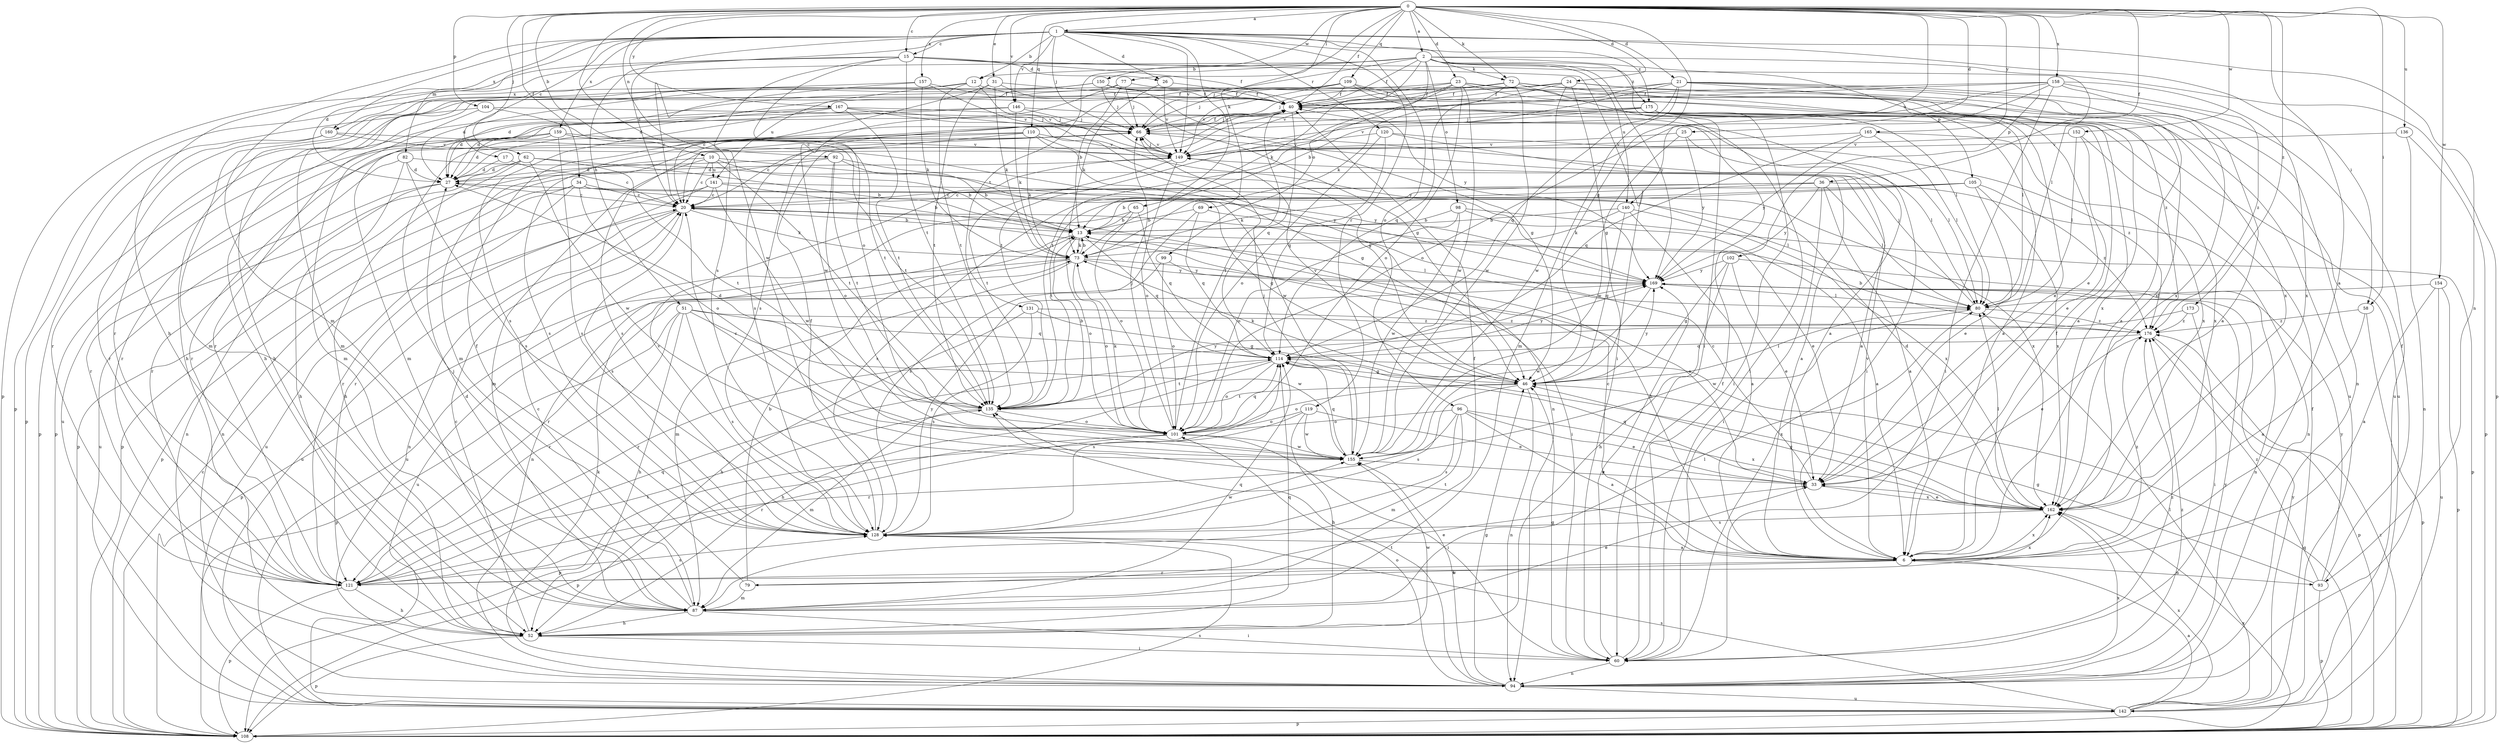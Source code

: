 strict digraph  {
0;
1;
2;
6;
10;
12;
13;
15;
17;
20;
21;
23;
24;
25;
26;
27;
31;
33;
34;
36;
40;
46;
51;
52;
58;
60;
62;
65;
66;
69;
72;
73;
77;
79;
80;
82;
87;
92;
93;
94;
96;
98;
99;
101;
102;
104;
105;
108;
109;
110;
114;
119;
120;
121;
128;
131;
135;
136;
140;
141;
142;
146;
149;
150;
152;
154;
155;
157;
158;
159;
160;
162;
165;
167;
169;
173;
175;
176;
0 -> 1  [label=a];
0 -> 2  [label=a];
0 -> 6  [label=a];
0 -> 10  [label=b];
0 -> 15  [label=c];
0 -> 21  [label=d];
0 -> 23  [label=d];
0 -> 24  [label=d];
0 -> 25  [label=d];
0 -> 31  [label=e];
0 -> 34  [label=f];
0 -> 36  [label=f];
0 -> 40  [label=f];
0 -> 46  [label=g];
0 -> 58  [label=i];
0 -> 62  [label=j];
0 -> 69  [label=k];
0 -> 72  [label=k];
0 -> 77  [label=l];
0 -> 92  [label=n];
0 -> 102  [label=p];
0 -> 104  [label=p];
0 -> 109  [label=q];
0 -> 110  [label=q];
0 -> 128  [label=s];
0 -> 136  [label=u];
0 -> 140  [label=u];
0 -> 146  [label=v];
0 -> 150  [label=w];
0 -> 152  [label=w];
0 -> 154  [label=w];
0 -> 157  [label=x];
0 -> 158  [label=x];
0 -> 165  [label=y];
0 -> 167  [label=y];
0 -> 173  [label=z];
1 -> 12  [label=b];
1 -> 15  [label=c];
1 -> 17  [label=c];
1 -> 20  [label=c];
1 -> 26  [label=d];
1 -> 51  [label=h];
1 -> 52  [label=h];
1 -> 58  [label=i];
1 -> 60  [label=i];
1 -> 65  [label=j];
1 -> 66  [label=j];
1 -> 82  [label=m];
1 -> 87  [label=m];
1 -> 93  [label=n];
1 -> 96  [label=o];
1 -> 119  [label=r];
1 -> 120  [label=r];
1 -> 146  [label=v];
1 -> 149  [label=v];
1 -> 159  [label=x];
1 -> 160  [label=x];
1 -> 175  [label=z];
2 -> 12  [label=b];
2 -> 40  [label=f];
2 -> 66  [label=j];
2 -> 72  [label=k];
2 -> 73  [label=k];
2 -> 98  [label=o];
2 -> 99  [label=o];
2 -> 105  [label=p];
2 -> 108  [label=p];
2 -> 131  [label=t];
2 -> 140  [label=u];
2 -> 160  [label=x];
2 -> 169  [label=y];
2 -> 175  [label=z];
6 -> 13  [label=b];
6 -> 20  [label=c];
6 -> 40  [label=f];
6 -> 79  [label=l];
6 -> 93  [label=n];
6 -> 121  [label=r];
6 -> 135  [label=t];
6 -> 149  [label=v];
6 -> 162  [label=x];
6 -> 176  [label=z];
10 -> 13  [label=b];
10 -> 20  [label=c];
10 -> 87  [label=m];
10 -> 108  [label=p];
10 -> 135  [label=t];
10 -> 141  [label=u];
10 -> 169  [label=y];
12 -> 40  [label=f];
12 -> 108  [label=p];
12 -> 135  [label=t];
12 -> 141  [label=u];
12 -> 149  [label=v];
13 -> 73  [label=k];
13 -> 80  [label=l];
13 -> 94  [label=n];
13 -> 101  [label=o];
13 -> 114  [label=q];
15 -> 26  [label=d];
15 -> 27  [label=d];
15 -> 40  [label=f];
15 -> 60  [label=i];
15 -> 80  [label=l];
15 -> 101  [label=o];
15 -> 108  [label=p];
15 -> 135  [label=t];
15 -> 155  [label=w];
17 -> 20  [label=c];
17 -> 27  [label=d];
20 -> 13  [label=b];
20 -> 60  [label=i];
20 -> 73  [label=k];
20 -> 94  [label=n];
20 -> 128  [label=s];
20 -> 142  [label=u];
21 -> 6  [label=a];
21 -> 40  [label=f];
21 -> 87  [label=m];
21 -> 94  [label=n];
21 -> 114  [label=q];
21 -> 128  [label=s];
21 -> 135  [label=t];
21 -> 142  [label=u];
21 -> 162  [label=x];
23 -> 6  [label=a];
23 -> 40  [label=f];
23 -> 80  [label=l];
23 -> 101  [label=o];
23 -> 121  [label=r];
23 -> 135  [label=t];
23 -> 149  [label=v];
23 -> 155  [label=w];
23 -> 162  [label=x];
24 -> 27  [label=d];
24 -> 40  [label=f];
24 -> 46  [label=g];
24 -> 73  [label=k];
24 -> 128  [label=s];
24 -> 142  [label=u];
24 -> 155  [label=w];
24 -> 162  [label=x];
25 -> 80  [label=l];
25 -> 149  [label=v];
25 -> 155  [label=w];
25 -> 169  [label=y];
26 -> 40  [label=f];
26 -> 73  [label=k];
26 -> 149  [label=v];
27 -> 20  [label=c];
27 -> 94  [label=n];
27 -> 142  [label=u];
31 -> 20  [label=c];
31 -> 40  [label=f];
31 -> 46  [label=g];
31 -> 73  [label=k];
31 -> 135  [label=t];
33 -> 20  [label=c];
33 -> 114  [label=q];
33 -> 162  [label=x];
34 -> 20  [label=c];
34 -> 46  [label=g];
34 -> 80  [label=l];
34 -> 94  [label=n];
34 -> 101  [label=o];
34 -> 108  [label=p];
34 -> 121  [label=r];
36 -> 6  [label=a];
36 -> 20  [label=c];
36 -> 60  [label=i];
36 -> 80  [label=l];
36 -> 94  [label=n];
36 -> 128  [label=s];
36 -> 135  [label=t];
36 -> 169  [label=y];
40 -> 66  [label=j];
40 -> 114  [label=q];
40 -> 121  [label=r];
46 -> 73  [label=k];
46 -> 80  [label=l];
46 -> 94  [label=n];
46 -> 101  [label=o];
46 -> 128  [label=s];
46 -> 135  [label=t];
46 -> 149  [label=v];
46 -> 169  [label=y];
51 -> 52  [label=h];
51 -> 108  [label=p];
51 -> 114  [label=q];
51 -> 121  [label=r];
51 -> 128  [label=s];
51 -> 155  [label=w];
51 -> 176  [label=z];
52 -> 20  [label=c];
52 -> 60  [label=i];
52 -> 108  [label=p];
52 -> 114  [label=q];
52 -> 155  [label=w];
58 -> 6  [label=a];
58 -> 108  [label=p];
58 -> 176  [label=z];
60 -> 40  [label=f];
60 -> 46  [label=g];
60 -> 94  [label=n];
60 -> 169  [label=y];
60 -> 176  [label=z];
62 -> 13  [label=b];
62 -> 27  [label=d];
62 -> 52  [label=h];
62 -> 121  [label=r];
62 -> 135  [label=t];
62 -> 155  [label=w];
65 -> 13  [label=b];
65 -> 101  [label=o];
65 -> 114  [label=q];
65 -> 142  [label=u];
66 -> 40  [label=f];
66 -> 80  [label=l];
66 -> 128  [label=s];
66 -> 142  [label=u];
66 -> 149  [label=v];
69 -> 13  [label=b];
69 -> 33  [label=e];
69 -> 114  [label=q];
69 -> 128  [label=s];
72 -> 33  [label=e];
72 -> 40  [label=f];
72 -> 52  [label=h];
72 -> 60  [label=i];
72 -> 66  [label=j];
72 -> 114  [label=q];
72 -> 142  [label=u];
72 -> 155  [label=w];
73 -> 13  [label=b];
73 -> 33  [label=e];
73 -> 87  [label=m];
73 -> 101  [label=o];
73 -> 108  [label=p];
73 -> 142  [label=u];
73 -> 169  [label=y];
77 -> 13  [label=b];
77 -> 27  [label=d];
77 -> 40  [label=f];
77 -> 66  [label=j];
77 -> 155  [label=w];
79 -> 13  [label=b];
79 -> 33  [label=e];
79 -> 40  [label=f];
79 -> 87  [label=m];
80 -> 66  [label=j];
80 -> 155  [label=w];
80 -> 176  [label=z];
82 -> 27  [label=d];
82 -> 52  [label=h];
82 -> 121  [label=r];
82 -> 128  [label=s];
82 -> 169  [label=y];
87 -> 20  [label=c];
87 -> 27  [label=d];
87 -> 33  [label=e];
87 -> 40  [label=f];
87 -> 52  [label=h];
87 -> 60  [label=i];
87 -> 66  [label=j];
87 -> 80  [label=l];
87 -> 114  [label=q];
92 -> 6  [label=a];
92 -> 13  [label=b];
92 -> 27  [label=d];
92 -> 101  [label=o];
92 -> 108  [label=p];
92 -> 135  [label=t];
93 -> 40  [label=f];
93 -> 46  [label=g];
93 -> 108  [label=p];
93 -> 169  [label=y];
93 -> 176  [label=z];
94 -> 46  [label=g];
94 -> 73  [label=k];
94 -> 101  [label=o];
94 -> 135  [label=t];
94 -> 142  [label=u];
94 -> 155  [label=w];
94 -> 162  [label=x];
94 -> 169  [label=y];
94 -> 176  [label=z];
96 -> 6  [label=a];
96 -> 33  [label=e];
96 -> 87  [label=m];
96 -> 101  [label=o];
96 -> 121  [label=r];
96 -> 128  [label=s];
96 -> 162  [label=x];
98 -> 6  [label=a];
98 -> 13  [label=b];
98 -> 101  [label=o];
98 -> 108  [label=p];
98 -> 155  [label=w];
99 -> 101  [label=o];
99 -> 121  [label=r];
99 -> 169  [label=y];
101 -> 40  [label=f];
101 -> 60  [label=i];
101 -> 66  [label=j];
101 -> 73  [label=k];
101 -> 108  [label=p];
101 -> 114  [label=q];
101 -> 121  [label=r];
101 -> 155  [label=w];
102 -> 33  [label=e];
102 -> 46  [label=g];
102 -> 52  [label=h];
102 -> 94  [label=n];
102 -> 169  [label=y];
104 -> 66  [label=j];
104 -> 87  [label=m];
104 -> 108  [label=p];
104 -> 135  [label=t];
105 -> 13  [label=b];
105 -> 20  [label=c];
105 -> 33  [label=e];
105 -> 73  [label=k];
105 -> 162  [label=x];
105 -> 176  [label=z];
108 -> 20  [label=c];
108 -> 114  [label=q];
108 -> 128  [label=s];
108 -> 162  [label=x];
108 -> 176  [label=z];
109 -> 40  [label=f];
109 -> 52  [label=h];
109 -> 60  [label=i];
109 -> 66  [label=j];
109 -> 80  [label=l];
109 -> 149  [label=v];
109 -> 176  [label=z];
110 -> 20  [label=c];
110 -> 46  [label=g];
110 -> 73  [label=k];
110 -> 94  [label=n];
110 -> 121  [label=r];
110 -> 128  [label=s];
110 -> 149  [label=v];
114 -> 46  [label=g];
114 -> 52  [label=h];
114 -> 101  [label=o];
114 -> 128  [label=s];
114 -> 135  [label=t];
114 -> 162  [label=x];
114 -> 169  [label=y];
119 -> 33  [label=e];
119 -> 52  [label=h];
119 -> 101  [label=o];
119 -> 108  [label=p];
119 -> 155  [label=w];
120 -> 6  [label=a];
120 -> 101  [label=o];
120 -> 114  [label=q];
120 -> 149  [label=v];
120 -> 176  [label=z];
121 -> 52  [label=h];
121 -> 108  [label=p];
121 -> 114  [label=q];
121 -> 128  [label=s];
121 -> 135  [label=t];
121 -> 162  [label=x];
128 -> 6  [label=a];
128 -> 40  [label=f];
128 -> 149  [label=v];
128 -> 155  [label=w];
128 -> 169  [label=y];
131 -> 46  [label=g];
131 -> 52  [label=h];
131 -> 128  [label=s];
131 -> 176  [label=z];
135 -> 13  [label=b];
135 -> 27  [label=d];
135 -> 87  [label=m];
135 -> 101  [label=o];
135 -> 169  [label=y];
136 -> 94  [label=n];
136 -> 108  [label=p];
136 -> 149  [label=v];
140 -> 6  [label=a];
140 -> 13  [label=b];
140 -> 46  [label=g];
140 -> 73  [label=k];
140 -> 162  [label=x];
141 -> 13  [label=b];
141 -> 20  [label=c];
141 -> 121  [label=r];
141 -> 142  [label=u];
141 -> 155  [label=w];
141 -> 162  [label=x];
142 -> 6  [label=a];
142 -> 40  [label=f];
142 -> 80  [label=l];
142 -> 108  [label=p];
142 -> 128  [label=s];
142 -> 162  [label=x];
142 -> 169  [label=y];
146 -> 6  [label=a];
146 -> 27  [label=d];
146 -> 66  [label=j];
146 -> 73  [label=k];
146 -> 87  [label=m];
149 -> 27  [label=d];
149 -> 66  [label=j];
149 -> 101  [label=o];
149 -> 135  [label=t];
150 -> 27  [label=d];
150 -> 40  [label=f];
150 -> 46  [label=g];
150 -> 52  [label=h];
150 -> 66  [label=j];
150 -> 87  [label=m];
150 -> 169  [label=y];
152 -> 33  [label=e];
152 -> 80  [label=l];
152 -> 149  [label=v];
152 -> 162  [label=x];
154 -> 6  [label=a];
154 -> 80  [label=l];
154 -> 108  [label=p];
154 -> 142  [label=u];
155 -> 20  [label=c];
155 -> 33  [label=e];
155 -> 66  [label=j];
155 -> 114  [label=q];
157 -> 20  [label=c];
157 -> 40  [label=f];
157 -> 73  [label=k];
157 -> 87  [label=m];
157 -> 149  [label=v];
158 -> 6  [label=a];
158 -> 13  [label=b];
158 -> 20  [label=c];
158 -> 40  [label=f];
158 -> 60  [label=i];
158 -> 101  [label=o];
158 -> 162  [label=x];
158 -> 176  [label=z];
159 -> 27  [label=d];
159 -> 108  [label=p];
159 -> 121  [label=r];
159 -> 128  [label=s];
159 -> 135  [label=t];
159 -> 149  [label=v];
160 -> 108  [label=p];
160 -> 121  [label=r];
160 -> 149  [label=v];
160 -> 155  [label=w];
162 -> 27  [label=d];
162 -> 33  [label=e];
162 -> 46  [label=g];
162 -> 80  [label=l];
162 -> 128  [label=s];
165 -> 80  [label=l];
165 -> 114  [label=q];
165 -> 149  [label=v];
165 -> 162  [label=x];
165 -> 169  [label=y];
167 -> 27  [label=d];
167 -> 46  [label=g];
167 -> 66  [label=j];
167 -> 121  [label=r];
167 -> 128  [label=s];
167 -> 135  [label=t];
167 -> 169  [label=y];
169 -> 80  [label=l];
169 -> 155  [label=w];
173 -> 60  [label=i];
173 -> 121  [label=r];
173 -> 176  [label=z];
175 -> 6  [label=a];
175 -> 33  [label=e];
175 -> 60  [label=i];
175 -> 66  [label=j];
175 -> 87  [label=m];
175 -> 149  [label=v];
175 -> 162  [label=x];
176 -> 13  [label=b];
176 -> 33  [label=e];
176 -> 108  [label=p];
176 -> 114  [label=q];
}
